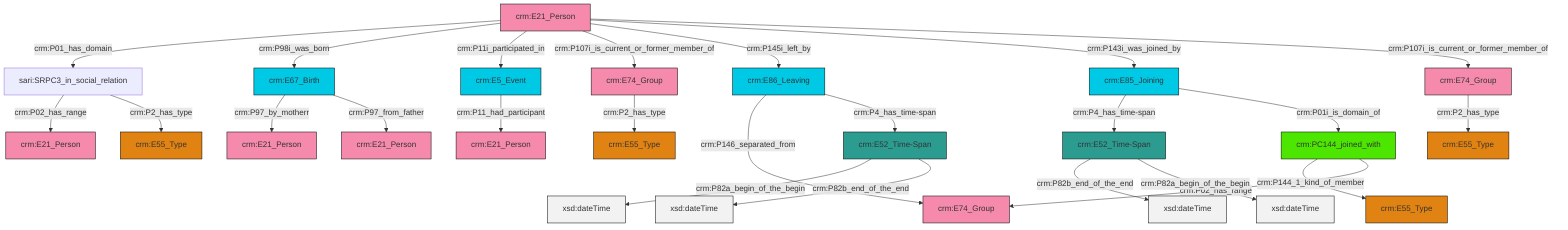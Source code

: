graph TD
classDef Literal fill:#f2f2f2,stroke:#000000;
classDef CRM_Entity fill:#FFFFFF,stroke:#000000;
classDef Temporal_Entity fill:#00C9E6, stroke:#000000;
classDef Type fill:#E18312, stroke:#000000;
classDef Time-Span fill:#2C9C91, stroke:#000000;
classDef Appellation fill:#FFEB7F, stroke:#000000;
classDef Place fill:#008836, stroke:#000000;
classDef Persistent_Item fill:#B266B2, stroke:#000000;
classDef Conceptual_Object fill:#FFD700, stroke:#000000;
classDef Physical_Thing fill:#D2B48C, stroke:#000000;
classDef Actor fill:#f58aad, stroke:#000000;
classDef PC_Classes fill:#4ce600, stroke:#000000;
classDef Multi fill:#cccccc,stroke:#000000;

6["sari:SRPC3_in_social_relation"]:::Default -->|crm:P02_has_range| 2["crm:E21_Person"]:::Actor
7["crm:E74_Group"]:::Actor -->|crm:P2_has_type| 9["crm:E55_Type"]:::Type
10["crm:E21_Person"]:::Actor -->|crm:P01_has_domain| 6["sari:SRPC3_in_social_relation"]:::Default
11["crm:PC144_joined_with"]:::PC_Classes -->|crm:P144_1_kind_of_member| 12["crm:E55_Type"]:::Type
14["crm:E86_Leaving"]:::Temporal_Entity -->|crm:P146_separated_from| 15["crm:E74_Group"]:::Actor
21["crm:E67_Birth"]:::Temporal_Entity -->|crm:P97_by_motherr| 16["crm:E21_Person"]:::Actor
10["crm:E21_Person"]:::Actor -->|crm:P98i_was_born| 21["crm:E67_Birth"]:::Temporal_Entity
25["crm:E74_Group"]:::Actor -->|crm:P2_has_type| 22["crm:E55_Type"]:::Type
6["sari:SRPC3_in_social_relation"]:::Default -->|crm:P2_has_type| 19["crm:E55_Type"]:::Type
27["crm:E52_Time-Span"]:::Time-Span -->|crm:P82a_begin_of_the_begin| 28[xsd:dateTime]:::Literal
0["crm:E52_Time-Span"]:::Time-Span -->|crm:P82b_end_of_the_end| 30[xsd:dateTime]:::Literal
10["crm:E21_Person"]:::Actor -->|crm:P11i_participated_in| 31["crm:E5_Event"]:::Temporal_Entity
21["crm:E67_Birth"]:::Temporal_Entity -->|crm:P97_from_father| 32["crm:E21_Person"]:::Actor
31["crm:E5_Event"]:::Temporal_Entity -->|crm:P11_had_participant| 4["crm:E21_Person"]:::Actor
11["crm:PC144_joined_with"]:::PC_Classes -->|crm:P02_has_range| 15["crm:E74_Group"]:::Actor
10["crm:E21_Person"]:::Actor -->|crm:P107i_is_current_or_former_member_of| 25["crm:E74_Group"]:::Actor
10["crm:E21_Person"]:::Actor -->|crm:P145i_left_by| 14["crm:E86_Leaving"]:::Temporal_Entity
10["crm:E21_Person"]:::Actor -->|crm:P143i_was_joined_by| 37["crm:E85_Joining"]:::Temporal_Entity
14["crm:E86_Leaving"]:::Temporal_Entity -->|crm:P4_has_time-span| 27["crm:E52_Time-Span"]:::Time-Span
10["crm:E21_Person"]:::Actor -->|crm:P107i_is_current_or_former_member_of| 7["crm:E74_Group"]:::Actor
0["crm:E52_Time-Span"]:::Time-Span -->|crm:P82a_begin_of_the_begin| 39[xsd:dateTime]:::Literal
37["crm:E85_Joining"]:::Temporal_Entity -->|crm:P4_has_time-span| 0["crm:E52_Time-Span"]:::Time-Span
27["crm:E52_Time-Span"]:::Time-Span -->|crm:P82b_end_of_the_end| 43[xsd:dateTime]:::Literal
37["crm:E85_Joining"]:::Temporal_Entity -->|crm:P01i_is_domain_of| 11["crm:PC144_joined_with"]:::PC_Classes